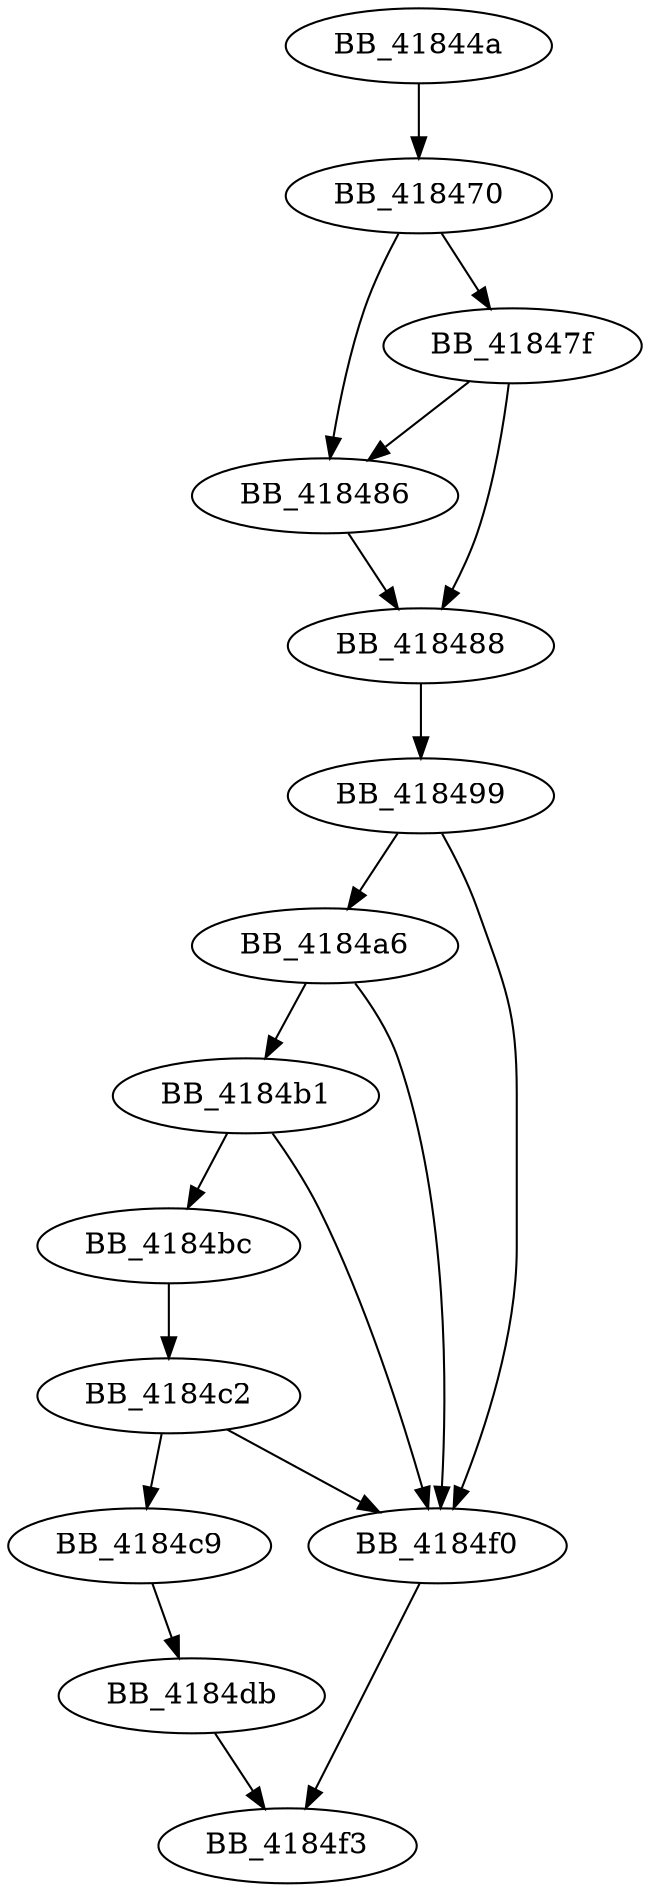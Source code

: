 DiGraph __wsetargv{
BB_41844a->BB_418470
BB_418470->BB_41847f
BB_418470->BB_418486
BB_41847f->BB_418486
BB_41847f->BB_418488
BB_418486->BB_418488
BB_418488->BB_418499
BB_418499->BB_4184a6
BB_418499->BB_4184f0
BB_4184a6->BB_4184b1
BB_4184a6->BB_4184f0
BB_4184b1->BB_4184bc
BB_4184b1->BB_4184f0
BB_4184bc->BB_4184c2
BB_4184c2->BB_4184c9
BB_4184c2->BB_4184f0
BB_4184c9->BB_4184db
BB_4184db->BB_4184f3
BB_4184f0->BB_4184f3
}
